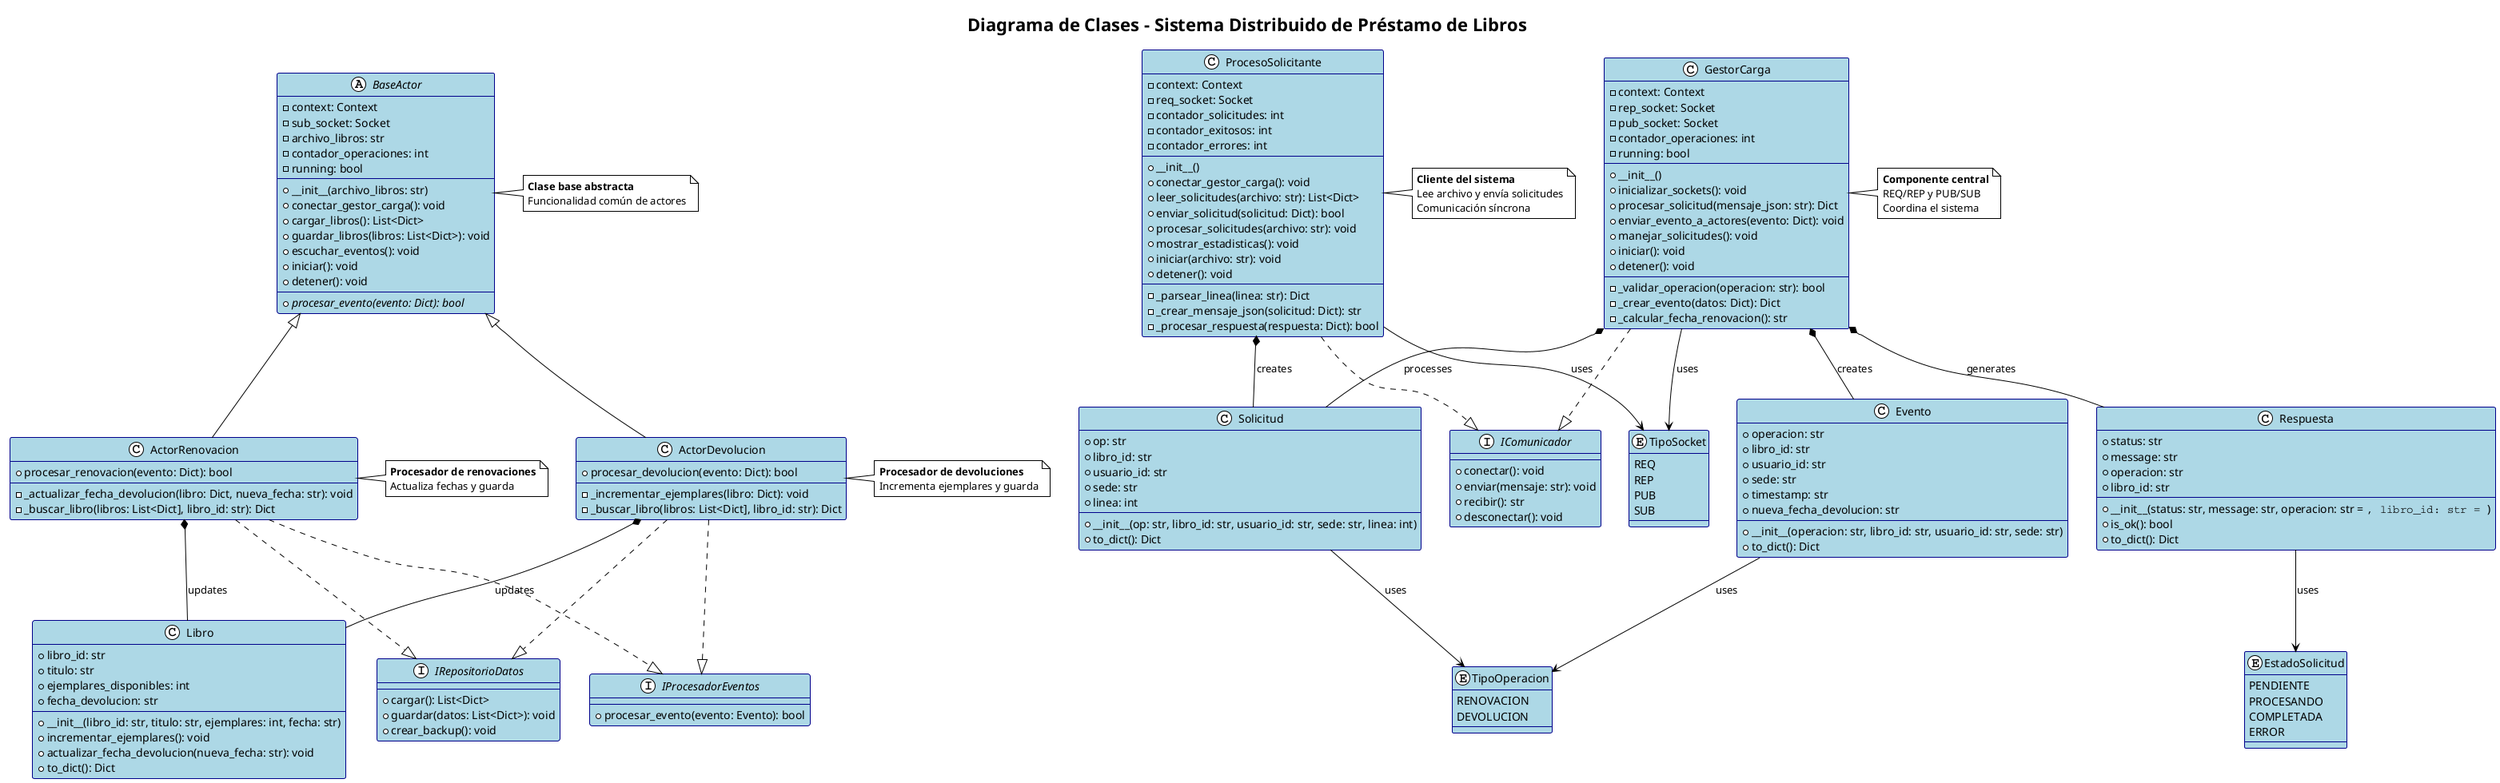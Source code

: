 @startuml
!theme plain
title Diagrama de Clases - Sistema Distribuido de Préstamo de Libros

skinparam class {
  BackgroundColor LightBlue
  BorderColor DarkBlue
}
skinparam interface {
  BackgroundColor LightGreen
  BorderColor DarkGreen
}
skinparam enum {
  BackgroundColor LightYellow
  BorderColor Orange
}

' ===================== Clases e Interfaces =====================

abstract class BaseActor {
  - context: Context
  - sub_socket: Socket
  - archivo_libros: str
  - contador_operaciones: int
  - running: bool
  --
  + __init__(archivo_libros: str)
  + conectar_gestor_carga(): void
  + cargar_libros(): List<Dict>
  + guardar_libros(libros: List<Dict>): void
  + escuchar_eventos(): void
  + iniciar(): void
  + detener(): void
  --
  {abstract} + procesar_evento(evento: Dict): bool
}

class GestorCarga {
  - context: Context
  - rep_socket: Socket
  - pub_socket: Socket
  - contador_operaciones: int
  - running: bool
  --
  + __init__()
  + inicializar_sockets(): void
  + procesar_solicitud(mensaje_json: str): Dict
  + enviar_evento_a_actores(evento: Dict): void
  + manejar_solicitudes(): void
  + iniciar(): void
  + detener(): void
  --
  - _validar_operacion(operacion: str): bool
  - _crear_evento(datos: Dict): Dict
  - _calcular_fecha_renovacion(): str
}

class ProcesoSolicitante {
  - context: Context
  - req_socket: Socket
  - contador_solicitudes: int
  - contador_exitosos: int
  - contador_errores: int
  --
  + __init__()
  + conectar_gestor_carga(): void
  + leer_solicitudes(archivo: str): List<Dict>
  + enviar_solicitud(solicitud: Dict): bool
  + procesar_solicitudes(archivo: str): void
  + mostrar_estadisticas(): void
  + iniciar(archivo: str): void
  + detener(): void
  --
  - _parsear_linea(linea: str): Dict
  - _crear_mensaje_json(solicitud: Dict): str
  - _procesar_respuesta(respuesta: Dict): bool
}

class ActorDevolucion {
  + procesar_devolucion(evento: Dict): bool
  --
  - _incrementar_ejemplares(libro: Dict): void
  - _buscar_libro(libros: List<Dict], libro_id: str): Dict
}

class ActorRenovacion {
  + procesar_renovacion(evento: Dict): bool
  --
  - _actualizar_fecha_devolucion(libro: Dict, nueva_fecha: str): void
  - _buscar_libro(libros: List<Dict], libro_id: str): Dict
}

class Solicitud {
  + op: str
  + libro_id: str
  + usuario_id: str
  + sede: str
  + linea: int
  --
  + __init__(op: str, libro_id: str, usuario_id: str, sede: str, linea: int)
  + to_dict(): Dict
}

class Evento {
  + operacion: str
  + libro_id: str
  + usuario_id: str
  + sede: str
  + timestamp: str
  + nueva_fecha_devolucion: str
  --
  + __init__(operacion: str, libro_id: str, usuario_id: str, sede: str)
  + to_dict(): Dict
}

class Libro {
  + libro_id: str
  + titulo: str
  + ejemplares_disponibles: int
  + fecha_devolucion: str
  --
  + __init__(libro_id: str, titulo: str, ejemplares: int, fecha: str)
  + incrementar_ejemplares(): void
  + actualizar_fecha_devolucion(nueva_fecha: str): void
  + to_dict(): Dict
}

class Respuesta {
  + status: str
  + message: str
  + operacion: str
  + libro_id: str
  --
  + __init__(status: str, message: str, operacion: str = "", libro_id: str = "")
  + is_ok(): bool
  + to_dict(): Dict
}

enum TipoOperacion {
  RENOVACION
  DEVOLUCION
}

enum EstadoSolicitud {
  PENDIENTE
  PROCESANDO
  COMPLETADA
  ERROR
}

enum TipoSocket {
  REQ
  REP
  PUB
  SUB
}

interface IProcesadorEventos {
  + procesar_evento(evento: Evento): bool
}

interface IComunicador {
  + conectar(): void
  + enviar(mensaje: str): void
  + recibir(): str
  + desconectar(): void
}

interface IRepositorioDatos {
  + cargar(): List<Dict>
  + guardar(datos: List<Dict>): void
  + crear_backup(): void
}

' ===================== Relaciones =====================

' Herencia
BaseActor <|-- ActorDevolucion
BaseActor <|-- ActorRenovacion

' Implementación de interfaces
ActorDevolucion ..|> IProcesadorEventos
ActorRenovacion ..|> IProcesadorEventos
GestorCarga ..|> IComunicador
ProcesoSolicitante ..|> IComunicador
ActorDevolucion ..|> IRepositorioDatos
ActorRenovacion ..|> IRepositorioDatos

' Composición / agregación de uso de objetos de dominio
GestorCarga *-- Solicitud : processes
GestorCarga *-- Evento : creates
GestorCarga *-- Respuesta : generates
ProcesoSolicitante *-- Solicitud : creates
ActorDevolucion *-- Libro : updates
ActorRenovacion *-- Libro : updates

' Dependencias (uso de tipos)
Solicitud --> TipoOperacion : uses
Evento --> TipoOperacion : uses
Respuesta --> EstadoSolicitud : uses
GestorCarga --> TipoSocket : uses
ProcesoSolicitante --> TipoSocket : uses

' Notas
note right of BaseActor
**Clase base abstracta**
Funcionalidad común de actores
end note

note right of GestorCarga
**Componente central**
REQ/REP y PUB/SUB
Coordina el sistema
end note

note right of ProcesoSolicitante
**Cliente del sistema**
Lee archivo y envía solicitudes
Comunicación síncrona
end note

note right of ActorDevolucion
**Procesador de devoluciones**
Incrementa ejemplares y guarda
end note

note right of ActorRenovacion
**Procesador de renovaciones**
Actualiza fechas y guarda
end note

@enduml